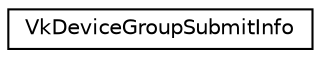 digraph "Graphical Class Hierarchy"
{
 // LATEX_PDF_SIZE
  edge [fontname="Helvetica",fontsize="10",labelfontname="Helvetica",labelfontsize="10"];
  node [fontname="Helvetica",fontsize="10",shape=record];
  rankdir="LR";
  Node0 [label="VkDeviceGroupSubmitInfo",height=0.2,width=0.4,color="black", fillcolor="white", style="filled",URL="$structVkDeviceGroupSubmitInfo.html",tooltip=" "];
}
